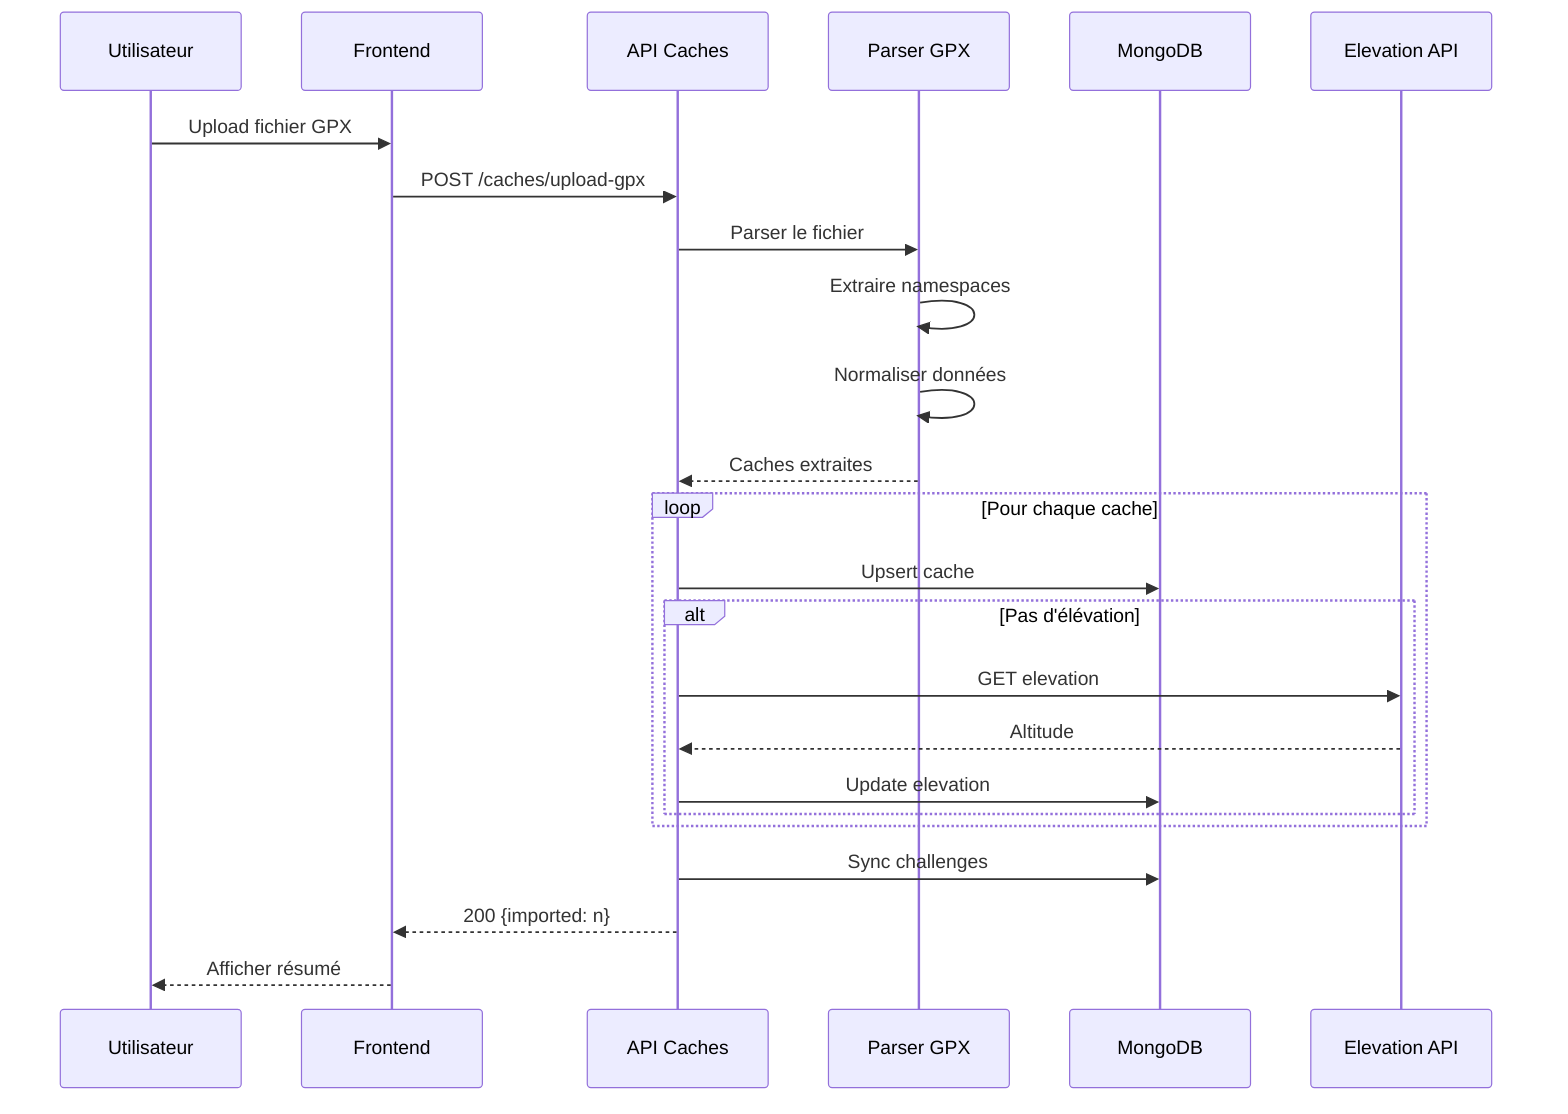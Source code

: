 sequenceDiagram
    participant U as Utilisateur
    participant F as Frontend
    participant A as API Caches
    participant P as Parser GPX
    participant D as MongoDB
    participant E as Elevation API

    U->>F: Upload fichier GPX
    F->>A: POST /caches/upload-gpx
    A->>P: Parser le fichier
    P->>P: Extraire namespaces
    P->>P: Normaliser données
    P-->>A: Caches extraites

    loop Pour chaque cache
        A->>D: Upsert cache
        alt Pas d'élévation
            A->>E: GET elevation
            E-->>A: Altitude
            A->>D: Update elevation
        end
    end

    A->>D: Sync challenges
    A-->>F: 200 {imported: n}
    F-->>U: Afficher résumé